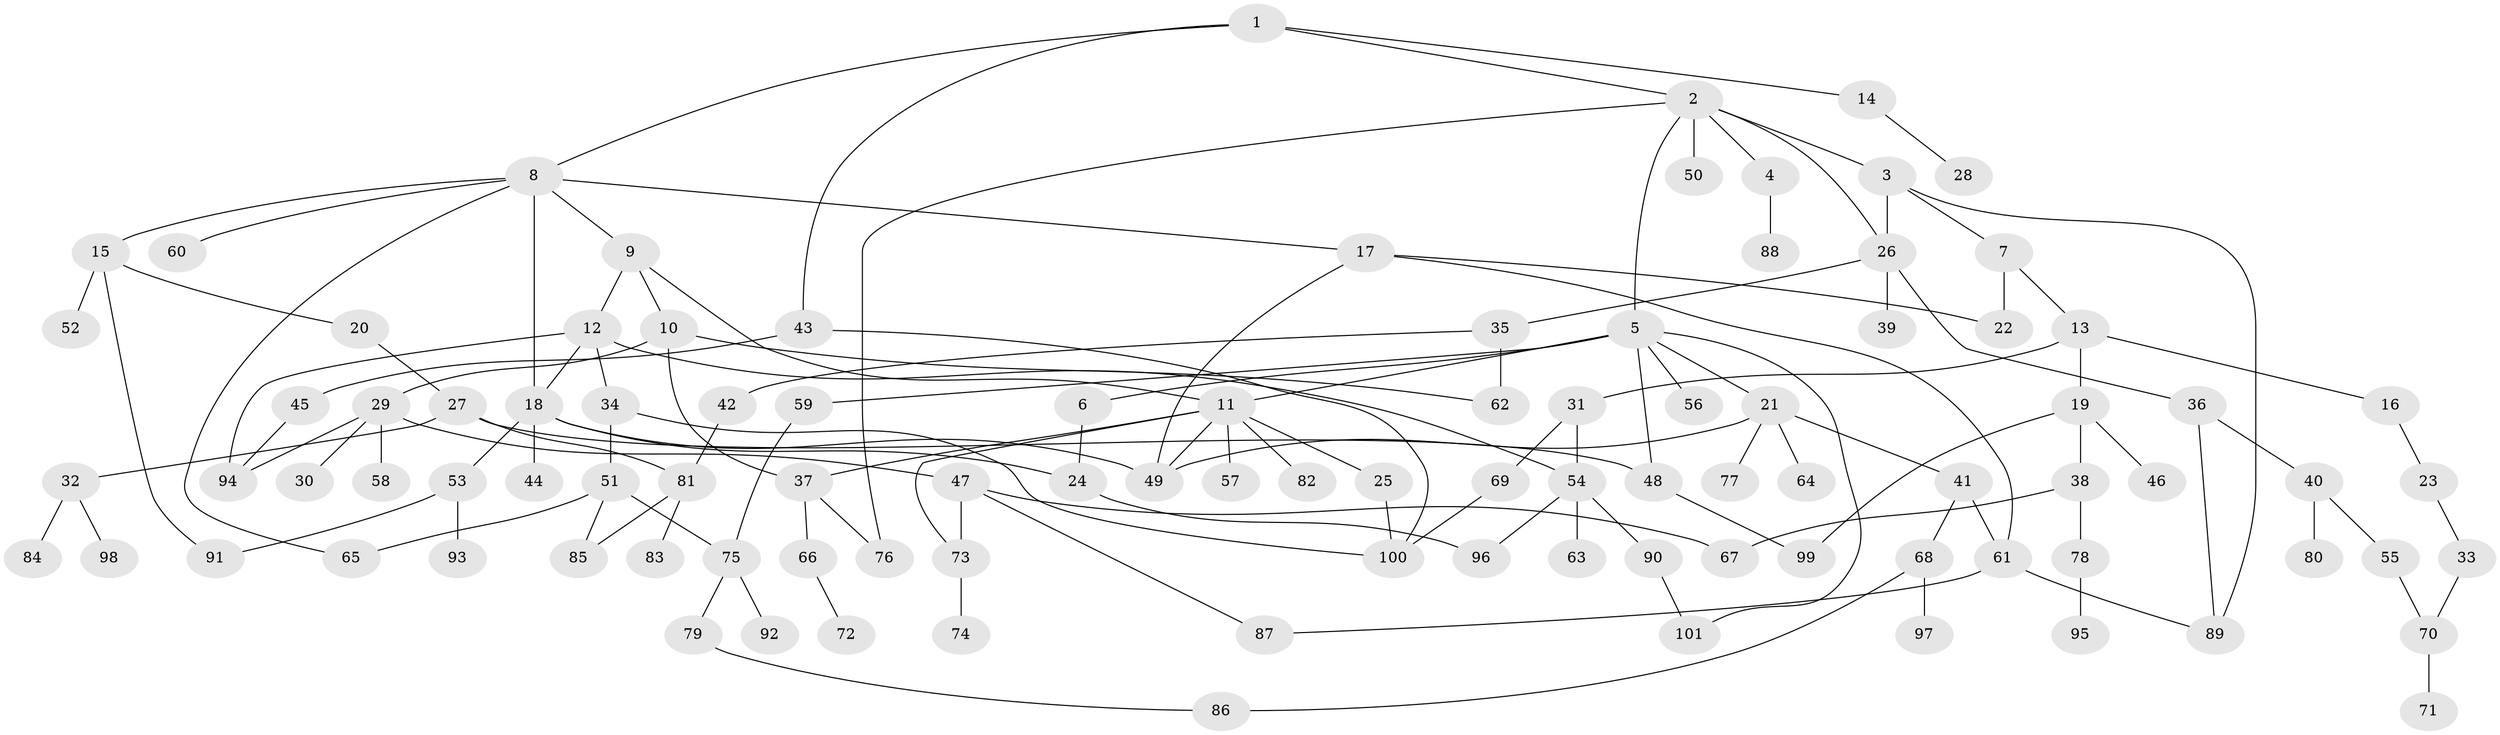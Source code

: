 // Generated by graph-tools (version 1.1) at 2025/49/03/09/25 03:49:17]
// undirected, 101 vertices, 134 edges
graph export_dot {
graph [start="1"]
  node [color=gray90,style=filled];
  1;
  2;
  3;
  4;
  5;
  6;
  7;
  8;
  9;
  10;
  11;
  12;
  13;
  14;
  15;
  16;
  17;
  18;
  19;
  20;
  21;
  22;
  23;
  24;
  25;
  26;
  27;
  28;
  29;
  30;
  31;
  32;
  33;
  34;
  35;
  36;
  37;
  38;
  39;
  40;
  41;
  42;
  43;
  44;
  45;
  46;
  47;
  48;
  49;
  50;
  51;
  52;
  53;
  54;
  55;
  56;
  57;
  58;
  59;
  60;
  61;
  62;
  63;
  64;
  65;
  66;
  67;
  68;
  69;
  70;
  71;
  72;
  73;
  74;
  75;
  76;
  77;
  78;
  79;
  80;
  81;
  82;
  83;
  84;
  85;
  86;
  87;
  88;
  89;
  90;
  91;
  92;
  93;
  94;
  95;
  96;
  97;
  98;
  99;
  100;
  101;
  1 -- 2;
  1 -- 8;
  1 -- 14;
  1 -- 43;
  2 -- 3;
  2 -- 4;
  2 -- 5;
  2 -- 26;
  2 -- 50;
  2 -- 76;
  3 -- 7;
  3 -- 26;
  3 -- 89;
  4 -- 88;
  5 -- 6;
  5 -- 21;
  5 -- 48;
  5 -- 56;
  5 -- 59;
  5 -- 101;
  5 -- 11;
  6 -- 24;
  7 -- 13;
  7 -- 22;
  8 -- 9;
  8 -- 15;
  8 -- 17;
  8 -- 60;
  8 -- 65;
  8 -- 18;
  9 -- 10;
  9 -- 11;
  9 -- 12;
  10 -- 29;
  10 -- 62;
  10 -- 37;
  11 -- 25;
  11 -- 37;
  11 -- 49;
  11 -- 57;
  11 -- 73;
  11 -- 82;
  12 -- 18;
  12 -- 34;
  12 -- 54;
  12 -- 94;
  13 -- 16;
  13 -- 19;
  13 -- 31;
  14 -- 28;
  15 -- 20;
  15 -- 52;
  15 -- 91;
  16 -- 23;
  17 -- 61;
  17 -- 49;
  17 -- 22;
  18 -- 44;
  18 -- 53;
  18 -- 49;
  18 -- 24;
  19 -- 38;
  19 -- 46;
  19 -- 99;
  20 -- 27;
  21 -- 41;
  21 -- 64;
  21 -- 77;
  21 -- 49;
  23 -- 33;
  24 -- 96;
  25 -- 100;
  26 -- 35;
  26 -- 36;
  26 -- 39;
  27 -- 32;
  27 -- 48;
  27 -- 81;
  29 -- 30;
  29 -- 47;
  29 -- 58;
  29 -- 94;
  31 -- 69;
  31 -- 54;
  32 -- 84;
  32 -- 98;
  33 -- 70;
  34 -- 51;
  34 -- 100;
  35 -- 42;
  35 -- 62;
  36 -- 40;
  36 -- 89;
  37 -- 66;
  37 -- 76;
  38 -- 78;
  38 -- 67;
  40 -- 55;
  40 -- 80;
  41 -- 68;
  41 -- 61;
  42 -- 81;
  43 -- 45;
  43 -- 100;
  45 -- 94;
  47 -- 67;
  47 -- 87;
  47 -- 73;
  48 -- 99;
  51 -- 85;
  51 -- 65;
  51 -- 75;
  53 -- 93;
  53 -- 91;
  54 -- 63;
  54 -- 90;
  54 -- 96;
  55 -- 70;
  59 -- 75;
  61 -- 87;
  61 -- 89;
  66 -- 72;
  68 -- 97;
  68 -- 86;
  69 -- 100;
  70 -- 71;
  73 -- 74;
  75 -- 79;
  75 -- 92;
  78 -- 95;
  79 -- 86;
  81 -- 83;
  81 -- 85;
  90 -- 101;
}
